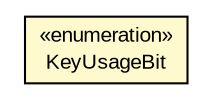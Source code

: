 #!/usr/local/bin/dot
#
# Class diagram 
# Generated by UMLGraph version R5_6-24-gf6e263 (http://www.umlgraph.org/)
#

digraph G {
	edge [fontname="arial",fontsize=10,labelfontname="arial",labelfontsize=10];
	node [fontname="arial",fontsize=10,shape=plaintext];
	nodesep=0.25;
	ranksep=0.5;
	// eu.europa.esig.dss.tsl.KeyUsageBit
	c405955 [label=<<table title="eu.europa.esig.dss.tsl.KeyUsageBit" border="0" cellborder="1" cellspacing="0" cellpadding="2" port="p" bgcolor="lemonChiffon" href="./KeyUsageBit.html">
		<tr><td><table border="0" cellspacing="0" cellpadding="1">
<tr><td align="center" balign="center"> &#171;enumeration&#187; </td></tr>
<tr><td align="center" balign="center"> KeyUsageBit </td></tr>
		</table></td></tr>
		</table>>, URL="./KeyUsageBit.html", fontname="arial", fontcolor="black", fontsize=10.0];
}

